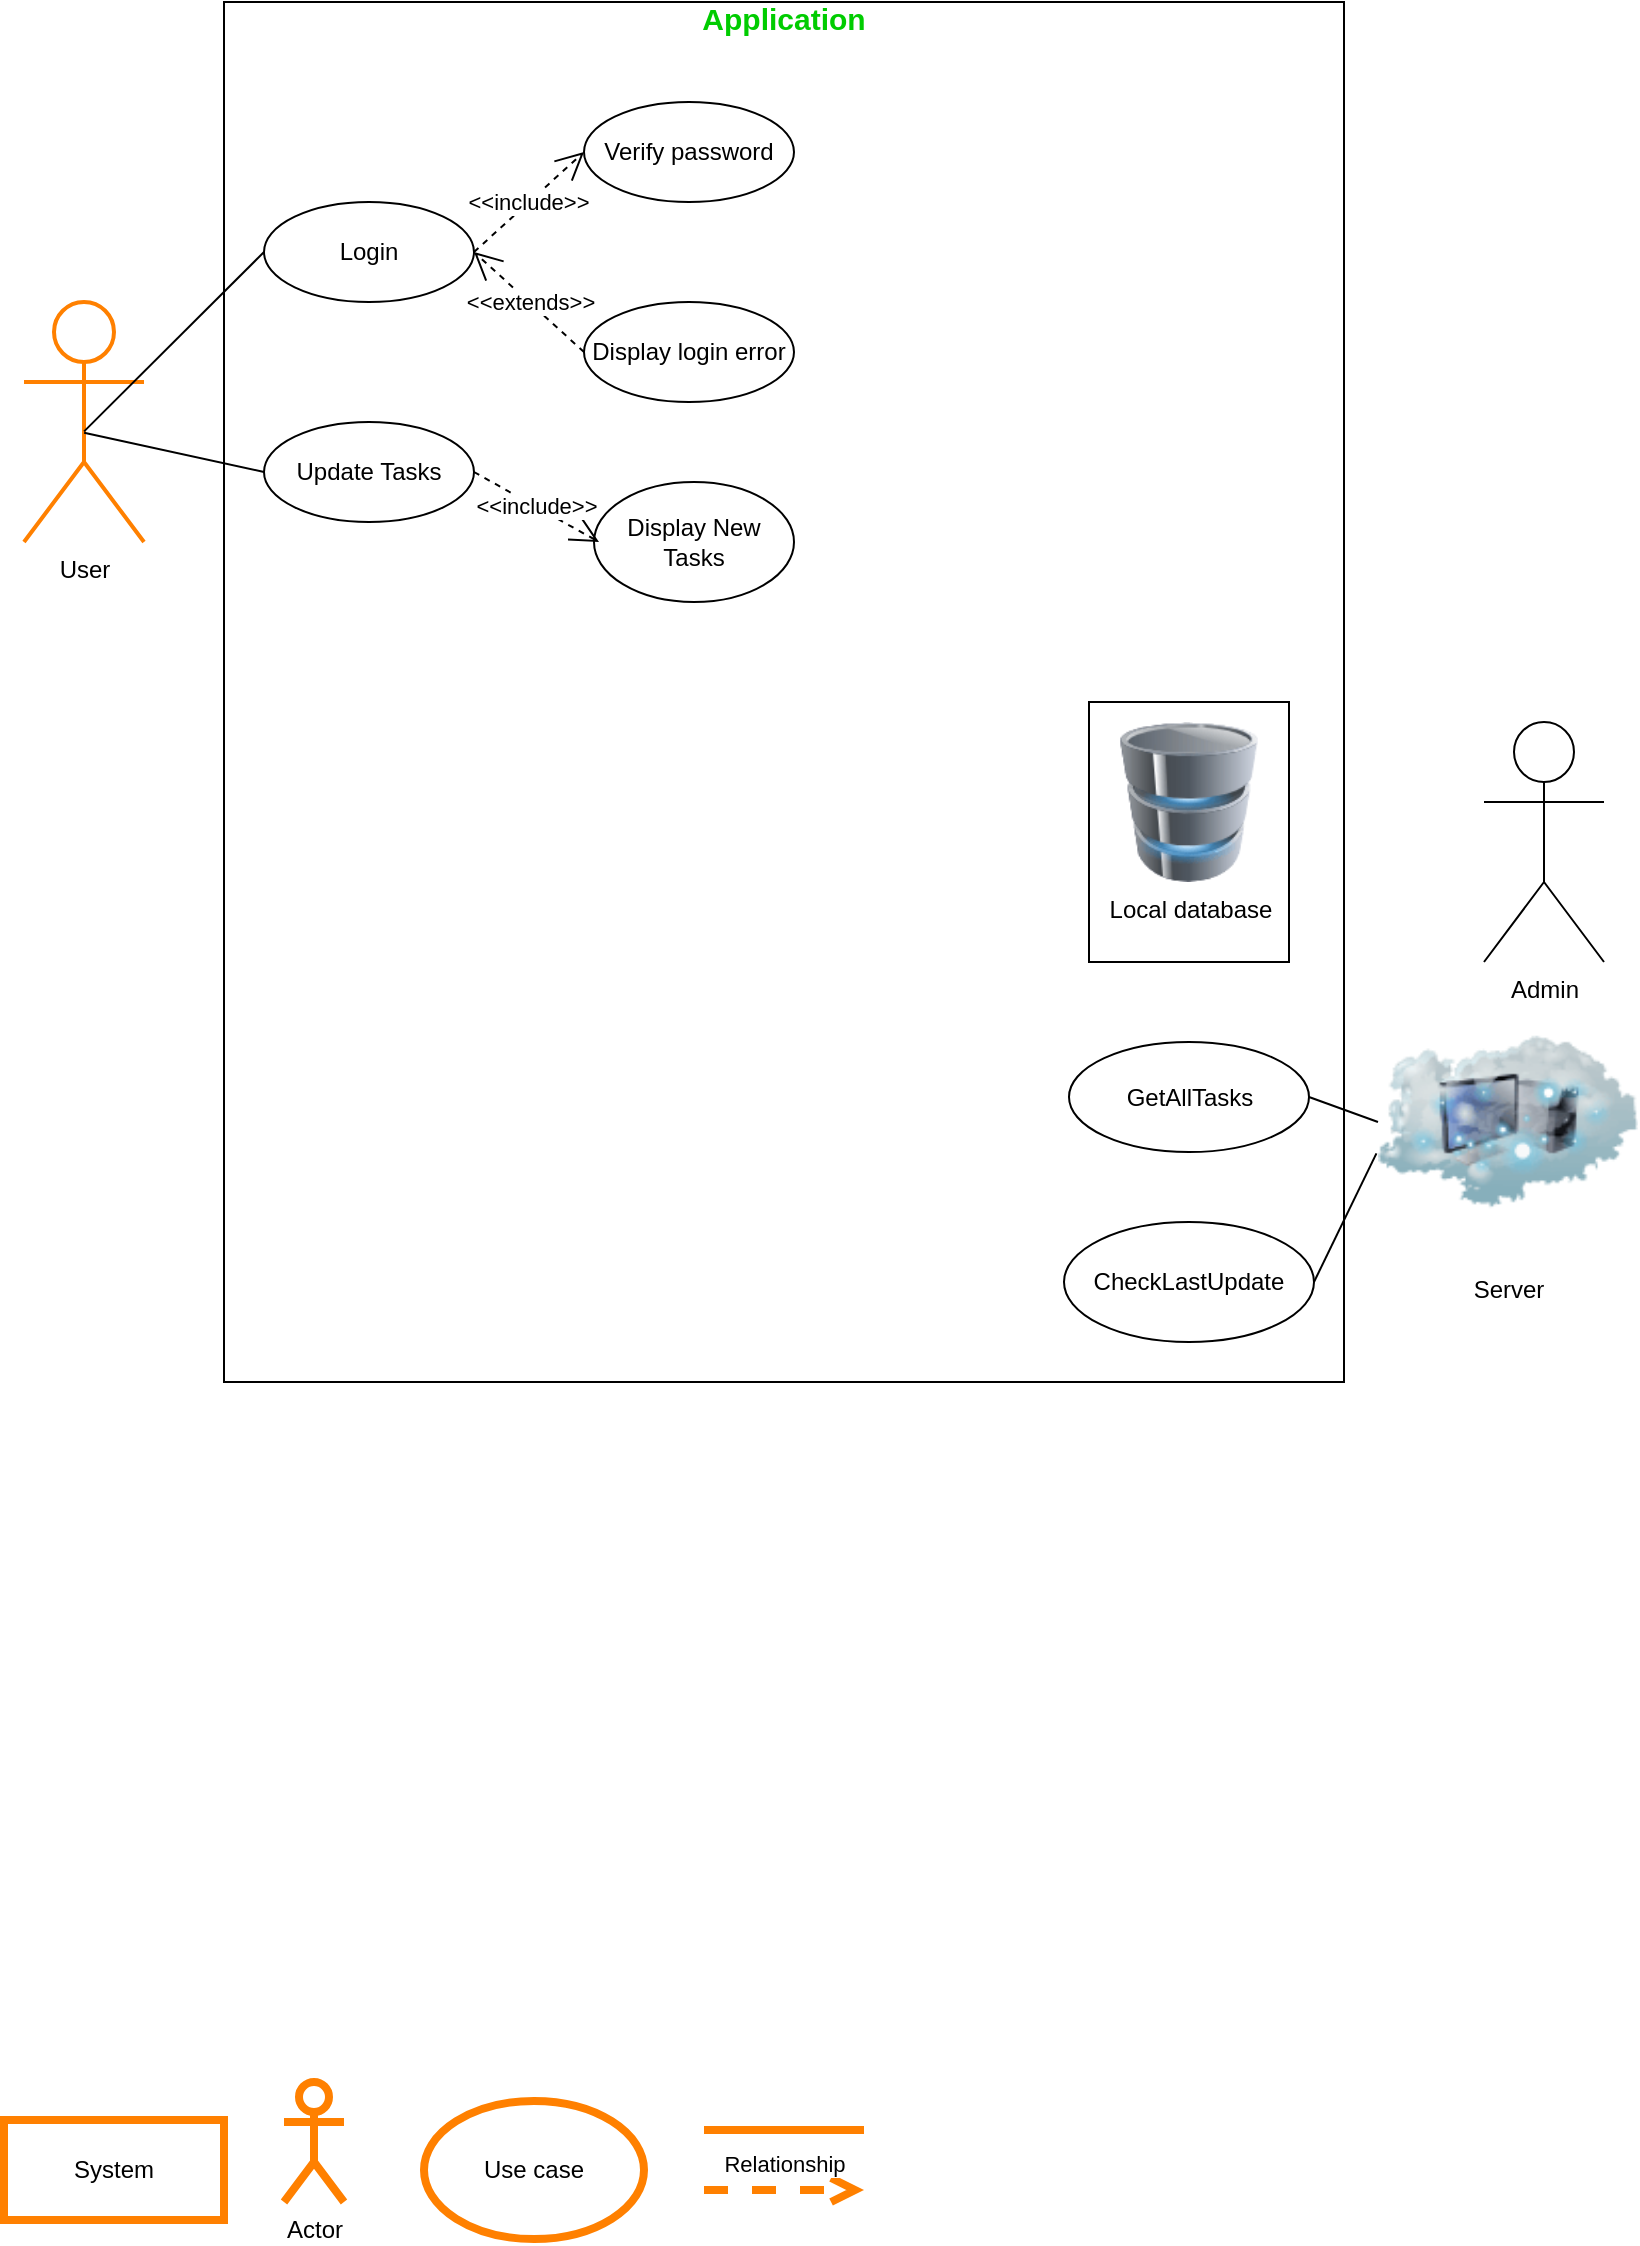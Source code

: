 <mxfile version="24.6.1" type="device">
  <diagram name="Страница — 1" id="mygIik3exSe2AFjMWLXu">
    <mxGraphModel dx="1421" dy="815" grid="1" gridSize="10" guides="1" tooltips="1" connect="1" arrows="1" fold="1" page="1" pageScale="1" pageWidth="827" pageHeight="1169" math="0" shadow="0">
      <root>
        <mxCell id="0" />
        <mxCell id="1" parent="0" />
        <mxCell id="nBs9VtFqDJfL71Tbkj9H-1" value="System" style="rounded=0;whiteSpace=wrap;html=1;strokeColor=#FF8000;strokeWidth=4;" vertex="1" parent="1">
          <mxGeometry x="10" y="1099" width="110" height="50" as="geometry" />
        </mxCell>
        <mxCell id="nBs9VtFqDJfL71Tbkj9H-2" value="Actor" style="shape=umlActor;verticalLabelPosition=bottom;verticalAlign=top;html=1;outlineConnect=0;strokeColor=#FF8000;strokeWidth=4;" vertex="1" parent="1">
          <mxGeometry x="150" y="1080" width="30" height="60" as="geometry" />
        </mxCell>
        <mxCell id="nBs9VtFqDJfL71Tbkj9H-3" value="Use case" style="ellipse;whiteSpace=wrap;html=1;fontColor=#000000;strokeColor=#FF8000;strokeWidth=4;" vertex="1" parent="1">
          <mxGeometry x="220" y="1089.5" width="110" height="69" as="geometry" />
        </mxCell>
        <mxCell id="nBs9VtFqDJfL71Tbkj9H-5" value="" style="endArrow=none;html=1;edgeStyle=orthogonalEdgeStyle;rounded=0;strokeColor=#FF8000;strokeWidth=4;" edge="1" parent="1">
          <mxGeometry relative="1" as="geometry">
            <mxPoint x="360" y="1104" as="sourcePoint" />
            <mxPoint x="440" y="1104" as="targetPoint" />
          </mxGeometry>
        </mxCell>
        <mxCell id="nBs9VtFqDJfL71Tbkj9H-8" value="Relationship" style="html=1;verticalAlign=bottom;endArrow=open;dashed=1;endSize=8;curved=0;rounded=0;strokeColor=#FF8000;strokeWidth=4;" edge="1" parent="1">
          <mxGeometry y="4" relative="1" as="geometry">
            <mxPoint x="360" y="1134" as="sourcePoint" />
            <mxPoint x="440" y="1134" as="targetPoint" />
            <mxPoint as="offset" />
          </mxGeometry>
        </mxCell>
        <mxCell id="nBs9VtFqDJfL71Tbkj9H-12" value="&lt;font color=&quot;#00cc00&quot; style=&quot;font-size: 15px;&quot;&gt;&lt;b style=&quot;&quot;&gt;Application&lt;/b&gt;&lt;/font&gt;" style="verticalAlign=top;align=center;overflow=fill;html=1;whiteSpace=wrap;" vertex="1" parent="1">
          <mxGeometry x="120" y="40" width="560" height="690" as="geometry" />
        </mxCell>
        <mxCell id="nBs9VtFqDJfL71Tbkj9H-13" value="User" style="shape=umlActor;verticalLabelPosition=bottom;verticalAlign=top;html=1;strokeColor=#FF8000;strokeWidth=2;" vertex="1" parent="1">
          <mxGeometry x="20" y="190" width="60" height="120" as="geometry" />
        </mxCell>
        <mxCell id="nBs9VtFqDJfL71Tbkj9H-14" value="Server" style="image;html=1;image=img/lib/clip_art/networking/Cloud_Computer_128x128.png" vertex="1" parent="1">
          <mxGeometry x="697" y="530" width="130" height="140" as="geometry" />
        </mxCell>
        <mxCell id="nBs9VtFqDJfL71Tbkj9H-17" value="Admin" style="shape=umlActor;verticalLabelPosition=bottom;verticalAlign=top;html=1;" vertex="1" parent="1">
          <mxGeometry x="750" y="400" width="60" height="120" as="geometry" />
        </mxCell>
        <mxCell id="nBs9VtFqDJfL71Tbkj9H-22" value="Login" style="ellipse;whiteSpace=wrap;html=1;" vertex="1" parent="1">
          <mxGeometry x="140" y="140" width="105" height="50" as="geometry" />
        </mxCell>
        <mxCell id="nBs9VtFqDJfL71Tbkj9H-23" value="Update Tasks" style="ellipse;whiteSpace=wrap;html=1;" vertex="1" parent="1">
          <mxGeometry x="140" y="250" width="105" height="50" as="geometry" />
        </mxCell>
        <mxCell id="nBs9VtFqDJfL71Tbkj9H-26" value="" style="endArrow=none;html=1;rounded=0;entryX=0.501;entryY=0.539;entryDx=0;entryDy=0;entryPerimeter=0;exitX=0;exitY=0.5;exitDx=0;exitDy=0;" edge="1" parent="1" source="nBs9VtFqDJfL71Tbkj9H-22" target="nBs9VtFqDJfL71Tbkj9H-13">
          <mxGeometry width="50" height="50" relative="1" as="geometry">
            <mxPoint x="140" y="310" as="sourcePoint" />
            <mxPoint x="450" y="400" as="targetPoint" />
          </mxGeometry>
        </mxCell>
        <mxCell id="nBs9VtFqDJfL71Tbkj9H-28" value="" style="endArrow=none;html=1;rounded=0;exitX=0.501;exitY=0.545;exitDx=0;exitDy=0;exitPerimeter=0;entryX=0;entryY=0.5;entryDx=0;entryDy=0;" edge="1" parent="1" source="nBs9VtFqDJfL71Tbkj9H-13" target="nBs9VtFqDJfL71Tbkj9H-23">
          <mxGeometry width="50" height="50" relative="1" as="geometry">
            <mxPoint x="110" y="280" as="sourcePoint" />
            <mxPoint x="160" y="230" as="targetPoint" />
          </mxGeometry>
        </mxCell>
        <mxCell id="nBs9VtFqDJfL71Tbkj9H-29" value="GetAllTasks" style="ellipse;whiteSpace=wrap;html=1;" vertex="1" parent="1">
          <mxGeometry x="542.5" y="560" width="120" height="55" as="geometry" />
        </mxCell>
        <mxCell id="nBs9VtFqDJfL71Tbkj9H-30" value="CheckLastUpdate" style="ellipse;whiteSpace=wrap;html=1;" vertex="1" parent="1">
          <mxGeometry x="540" y="650" width="125" height="60" as="geometry" />
        </mxCell>
        <mxCell id="nBs9VtFqDJfL71Tbkj9H-33" value="" style="endArrow=none;html=1;rounded=0;entryX=0;entryY=0.5;entryDx=0;entryDy=0;exitX=1;exitY=0.5;exitDx=0;exitDy=0;" edge="1" parent="1" source="nBs9VtFqDJfL71Tbkj9H-29" target="nBs9VtFqDJfL71Tbkj9H-14">
          <mxGeometry width="50" height="50" relative="1" as="geometry">
            <mxPoint x="400" y="450" as="sourcePoint" />
            <mxPoint x="450" y="400" as="targetPoint" />
          </mxGeometry>
        </mxCell>
        <mxCell id="nBs9VtFqDJfL71Tbkj9H-34" value="" style="endArrow=none;html=1;rounded=0;entryX=-0.006;entryY=0.612;entryDx=0;entryDy=0;entryPerimeter=0;exitX=1;exitY=0.5;exitDx=0;exitDy=0;" edge="1" parent="1" source="nBs9VtFqDJfL71Tbkj9H-30" target="nBs9VtFqDJfL71Tbkj9H-14">
          <mxGeometry width="50" height="50" relative="1" as="geometry">
            <mxPoint x="400" y="450" as="sourcePoint" />
            <mxPoint x="450" y="400" as="targetPoint" />
          </mxGeometry>
        </mxCell>
        <mxCell id="nBs9VtFqDJfL71Tbkj9H-35" value="Verify password" style="ellipse;whiteSpace=wrap;html=1;" vertex="1" parent="1">
          <mxGeometry x="300" y="90" width="105" height="50" as="geometry" />
        </mxCell>
        <mxCell id="nBs9VtFqDJfL71Tbkj9H-36" value="Display login error" style="ellipse;whiteSpace=wrap;html=1;" vertex="1" parent="1">
          <mxGeometry x="300" y="190" width="105" height="50" as="geometry" />
        </mxCell>
        <mxCell id="nBs9VtFqDJfL71Tbkj9H-37" value="&amp;lt;&amp;lt;include&amp;gt;&amp;gt;" style="endArrow=open;endSize=12;dashed=1;html=1;rounded=0;exitX=1;exitY=0.5;exitDx=0;exitDy=0;entryX=0;entryY=0.5;entryDx=0;entryDy=0;" edge="1" parent="1" source="nBs9VtFqDJfL71Tbkj9H-22" target="nBs9VtFqDJfL71Tbkj9H-35">
          <mxGeometry x="-0.017" width="160" relative="1" as="geometry">
            <mxPoint x="330" y="250" as="sourcePoint" />
            <mxPoint x="490" y="250" as="targetPoint" />
            <mxPoint as="offset" />
          </mxGeometry>
        </mxCell>
        <mxCell id="nBs9VtFqDJfL71Tbkj9H-38" value="&amp;lt;&amp;lt;extends&amp;gt;&amp;gt;" style="endArrow=open;endSize=12;dashed=1;html=1;rounded=0;entryX=1;entryY=0.5;entryDx=0;entryDy=0;exitX=0;exitY=0.5;exitDx=0;exitDy=0;" edge="1" parent="1" source="nBs9VtFqDJfL71Tbkj9H-36" target="nBs9VtFqDJfL71Tbkj9H-22">
          <mxGeometry x="-0.007" width="160" relative="1" as="geometry">
            <mxPoint x="340" y="430" as="sourcePoint" />
            <mxPoint x="500" y="430" as="targetPoint" />
            <mxPoint as="offset" />
          </mxGeometry>
        </mxCell>
        <mxCell id="nBs9VtFqDJfL71Tbkj9H-39" value="Display New Tasks" style="ellipse;whiteSpace=wrap;html=1;" vertex="1" parent="1">
          <mxGeometry x="305" y="280" width="100" height="60" as="geometry" />
        </mxCell>
        <mxCell id="nBs9VtFqDJfL71Tbkj9H-40" value="&amp;lt;&amp;lt;include&amp;gt;&amp;gt;" style="endArrow=open;endSize=12;dashed=1;html=1;rounded=0;exitX=1;exitY=0.5;exitDx=0;exitDy=0;entryX=0;entryY=0.5;entryDx=0;entryDy=0;" edge="1" parent="1" source="nBs9VtFqDJfL71Tbkj9H-23">
          <mxGeometry x="-0.017" width="160" relative="1" as="geometry">
            <mxPoint x="242.5" y="460" as="sourcePoint" />
            <mxPoint x="307.5" y="310" as="targetPoint" />
            <mxPoint as="offset" />
          </mxGeometry>
        </mxCell>
        <mxCell id="nBs9VtFqDJfL71Tbkj9H-42" value="" style="rounded=0;whiteSpace=wrap;html=1;" vertex="1" parent="1">
          <mxGeometry x="552.5" y="390" width="100" height="130" as="geometry" />
        </mxCell>
        <mxCell id="nBs9VtFqDJfL71Tbkj9H-41" value="Local database" style="image;html=1;image=img/lib/clip_art/computers/Database_128x128.png;movable=1;resizable=1;rotatable=1;deletable=1;editable=1;locked=0;connectable=1;" vertex="1" parent="1">
          <mxGeometry x="562.5" y="400" width="80" height="80" as="geometry" />
        </mxCell>
      </root>
    </mxGraphModel>
  </diagram>
</mxfile>
